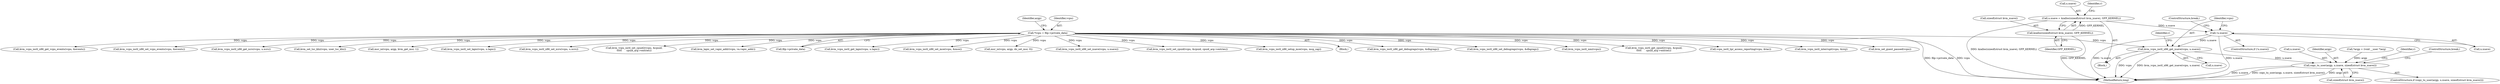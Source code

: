 digraph "0_linux_fda4e2e85589191b123d31cdc21fd33ee70f50fd_3@pointer" {
"1000609" [label="(Call,kvm_vcpu_ioctl_x86_get_xsave(vcpu, u.xsave))"];
"1000106" [label="(Call,*vcpu = filp->private_data)"];
"1000604" [label="(Call,!u.xsave)"];
"1000591" [label="(Call,u.xsave = kzalloc(sizeof(struct kvm_xsave), GFP_KERNEL))"];
"1000595" [label="(Call,kzalloc(sizeof(struct kvm_xsave), GFP_KERNEL))"];
"1000619" [label="(Call,copy_to_user(argp, u.xsave, sizeof(struct kvm_xsave)))"];
"1000494" [label="(Call,kvm_vcpu_ioctl_x86_set_mce(vcpu, &mce))"];
"1000620" [label="(Identifier,argp)"];
"1000595" [label="(Call,kzalloc(sizeof(struct kvm_xsave), GFP_KERNEL))"];
"1000618" [label="(ControlStructure,if (copy_to_user(argp, u.xsave, sizeof(struct kvm_xsave))))"];
"1000375" [label="(Call,msr_io(vcpu, argp, do_set_msr, 0))"];
"1000112" [label="(Call,*argp = (void __user *)arg)"];
"1000609" [label="(Call,kvm_vcpu_ioctl_x86_get_xsave(vcpu, u.xsave))"];
"1000656" [label="(Call,kvm_vcpu_ioctl_x86_set_xsave(vcpu, u.xsave))"];
"1000592" [label="(Call,u.xsave)"];
"1000279" [label="(Call,kvm_vcpu_ioctl_set_cpuid(vcpu, &cpuid, cpuid_arg->entries))"];
"1000473" [label="(Call,kvm_vcpu_ioctl_x86_setup_mce(vcpu, mcg_cap))"];
"1000113" [label="(Identifier,argp)"];
"1000104" [label="(Block,)"];
"1000547" [label="(Call,kvm_vcpu_ioctl_x86_get_debugregs(vcpu, &dbgregs))"];
"1000611" [label="(Call,u.xsave)"];
"1000584" [label="(Call,kvm_vcpu_ioctl_x86_set_debugregs(vcpu, &dbgregs))"];
"1000628" [label="(Identifier,r)"];
"1000255" [label="(Call,kvm_vcpu_ioctl_nmi(vcpu))"];
"1000337" [label="(Call,kvm_vcpu_ioctl_get_cpuid2(vcpu, &cpuid,\n\t\t\t\t\t      cpuid_arg->entries))"];
"1000398" [label="(Call,vcpu_ioctl_tpr_access_reporting(vcpu, &tac))"];
"1000246" [label="(Call,kvm_vcpu_ioctl_interrupt(vcpu, &irq))"];
"1000780" [label="(Call,kvm_set_guest_paused(vcpu))"];
"1000502" [label="(Call,kvm_vcpu_ioctl_x86_get_vcpu_events(vcpu, &events))"];
"1000604" [label="(Call,!u.xsave)"];
"1000596" [label="(Call,sizeof(struct kvm_xsave))"];
"1000539" [label="(Call,kvm_vcpu_ioctl_x86_set_vcpu_events(vcpu, &events))"];
"1000682" [label="(Call,kvm_vcpu_ioctl_x86_get_xcrs(vcpu, u.xcrs))"];
"1000759" [label="(Call,kvm_set_tsc_khz(vcpu, user_tsc_khz))"];
"1000615" [label="(Identifier,r)"];
"1000610" [label="(Identifier,vcpu)"];
"1000366" [label="(Call,msr_io(vcpu, argp, kvm_get_msr, 1))"];
"1000795" [label="(MethodReturn,long)"];
"1000223" [label="(Call,kvm_vcpu_ioctl_set_lapic(vcpu, u.lapic))"];
"1000605" [label="(Call,u.xsave)"];
"1000600" [label="(Identifier,r)"];
"1000608" [label="(ControlStructure,break;)"];
"1000729" [label="(Call,kvm_vcpu_ioctl_x86_set_xcrs(vcpu, u.xcrs))"];
"1000107" [label="(Identifier,vcpu)"];
"1000619" [label="(Call,copy_to_user(argp, u.xsave, sizeof(struct kvm_xsave)))"];
"1000603" [label="(ControlStructure,if (!u.xsave))"];
"1000626" [label="(ControlStructure,break;)"];
"1000106" [label="(Call,*vcpu = filp->private_data)"];
"1000308" [label="(Call,kvm_vcpu_ioctl_set_cpuid2(vcpu, &cpuid,\n\t\t\t\t\t      cpuid_arg->entries))"];
"1000450" [label="(Call,kvm_lapic_set_vapic_addr(vcpu, va.vapic_addr))"];
"1000598" [label="(Identifier,GFP_KERNEL)"];
"1000591" [label="(Call,u.xsave = kzalloc(sizeof(struct kvm_xsave), GFP_KERNEL))"];
"1000108" [label="(Call,filp->private_data)"];
"1000590" [label="(Block,)"];
"1000621" [label="(Call,u.xsave)"];
"1000161" [label="(Call,kvm_vcpu_ioctl_get_lapic(vcpu, u.lapic))"];
"1000624" [label="(Call,sizeof(struct kvm_xsave))"];
"1000609" -> "1000590"  [label="AST: "];
"1000609" -> "1000611"  [label="CFG: "];
"1000610" -> "1000609"  [label="AST: "];
"1000611" -> "1000609"  [label="AST: "];
"1000615" -> "1000609"  [label="CFG: "];
"1000609" -> "1000795"  [label="DDG: vcpu"];
"1000609" -> "1000795"  [label="DDG: kvm_vcpu_ioctl_x86_get_xsave(vcpu, u.xsave)"];
"1000106" -> "1000609"  [label="DDG: vcpu"];
"1000604" -> "1000609"  [label="DDG: u.xsave"];
"1000609" -> "1000619"  [label="DDG: u.xsave"];
"1000106" -> "1000104"  [label="AST: "];
"1000106" -> "1000108"  [label="CFG: "];
"1000107" -> "1000106"  [label="AST: "];
"1000108" -> "1000106"  [label="AST: "];
"1000113" -> "1000106"  [label="CFG: "];
"1000106" -> "1000795"  [label="DDG: filp->private_data"];
"1000106" -> "1000795"  [label="DDG: vcpu"];
"1000106" -> "1000161"  [label="DDG: vcpu"];
"1000106" -> "1000223"  [label="DDG: vcpu"];
"1000106" -> "1000246"  [label="DDG: vcpu"];
"1000106" -> "1000255"  [label="DDG: vcpu"];
"1000106" -> "1000279"  [label="DDG: vcpu"];
"1000106" -> "1000308"  [label="DDG: vcpu"];
"1000106" -> "1000337"  [label="DDG: vcpu"];
"1000106" -> "1000366"  [label="DDG: vcpu"];
"1000106" -> "1000375"  [label="DDG: vcpu"];
"1000106" -> "1000398"  [label="DDG: vcpu"];
"1000106" -> "1000450"  [label="DDG: vcpu"];
"1000106" -> "1000473"  [label="DDG: vcpu"];
"1000106" -> "1000494"  [label="DDG: vcpu"];
"1000106" -> "1000502"  [label="DDG: vcpu"];
"1000106" -> "1000539"  [label="DDG: vcpu"];
"1000106" -> "1000547"  [label="DDG: vcpu"];
"1000106" -> "1000584"  [label="DDG: vcpu"];
"1000106" -> "1000656"  [label="DDG: vcpu"];
"1000106" -> "1000682"  [label="DDG: vcpu"];
"1000106" -> "1000729"  [label="DDG: vcpu"];
"1000106" -> "1000759"  [label="DDG: vcpu"];
"1000106" -> "1000780"  [label="DDG: vcpu"];
"1000604" -> "1000603"  [label="AST: "];
"1000604" -> "1000605"  [label="CFG: "];
"1000605" -> "1000604"  [label="AST: "];
"1000608" -> "1000604"  [label="CFG: "];
"1000610" -> "1000604"  [label="CFG: "];
"1000604" -> "1000795"  [label="DDG: !u.xsave"];
"1000604" -> "1000795"  [label="DDG: u.xsave"];
"1000591" -> "1000604"  [label="DDG: u.xsave"];
"1000591" -> "1000590"  [label="AST: "];
"1000591" -> "1000595"  [label="CFG: "];
"1000592" -> "1000591"  [label="AST: "];
"1000595" -> "1000591"  [label="AST: "];
"1000600" -> "1000591"  [label="CFG: "];
"1000591" -> "1000795"  [label="DDG: kzalloc(sizeof(struct kvm_xsave), GFP_KERNEL)"];
"1000595" -> "1000591"  [label="DDG: GFP_KERNEL"];
"1000595" -> "1000598"  [label="CFG: "];
"1000596" -> "1000595"  [label="AST: "];
"1000598" -> "1000595"  [label="AST: "];
"1000595" -> "1000795"  [label="DDG: GFP_KERNEL"];
"1000619" -> "1000618"  [label="AST: "];
"1000619" -> "1000624"  [label="CFG: "];
"1000620" -> "1000619"  [label="AST: "];
"1000621" -> "1000619"  [label="AST: "];
"1000624" -> "1000619"  [label="AST: "];
"1000626" -> "1000619"  [label="CFG: "];
"1000628" -> "1000619"  [label="CFG: "];
"1000619" -> "1000795"  [label="DDG: u.xsave"];
"1000619" -> "1000795"  [label="DDG: copy_to_user(argp, u.xsave, sizeof(struct kvm_xsave))"];
"1000619" -> "1000795"  [label="DDG: argp"];
"1000112" -> "1000619"  [label="DDG: argp"];
}
